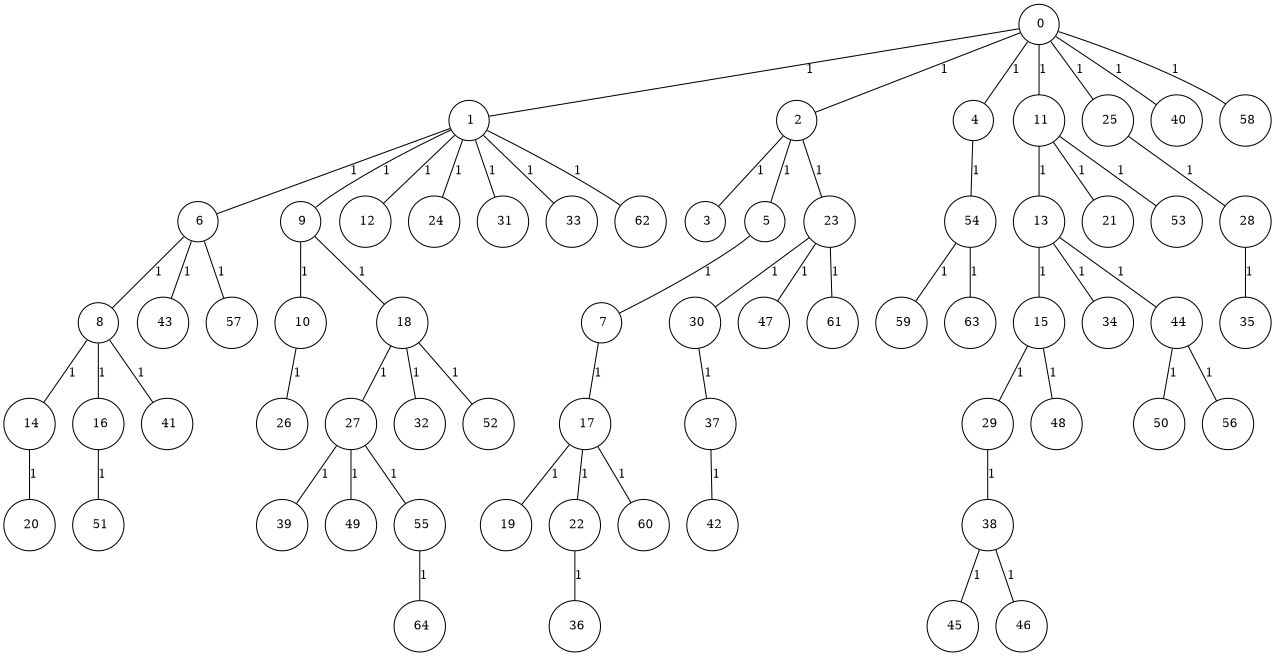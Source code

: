 graph G {
size="8.5,11;"
ratio = "expand;"
fixedsize="true;"
overlap="scale;"
node[shape=circle,width=.12,hight=.12,fontsize=12]
edge[fontsize=12]

0[label=" 0" color=black, pos="0.27420511,1.0660465!"];
1[label=" 1" color=black, pos="1.8196725,2.7588217!"];
2[label=" 2" color=black, pos="1.7167392,2.5048178!"];
3[label=" 3" color=black, pos="1.9529345,1.4369967!"];
4[label=" 4" color=black, pos="1.5052034,1.725326!"];
5[label=" 5" color=black, pos="0.24363192,2.6274813!"];
6[label=" 6" color=black, pos="0.4461863,1.4771243!"];
7[label=" 7" color=black, pos="0.19085254,0.57400943!"];
8[label=" 8" color=black, pos="1.0245912,2.0214869!"];
9[label=" 9" color=black, pos="2.9891807,0.20809655!"];
10[label=" 10" color=black, pos="2.8785583,0.55206316!"];
11[label=" 11" color=black, pos="1.1541605,0.50926367!"];
12[label=" 12" color=black, pos="2.3314137,2.7008181!"];
13[label=" 13" color=black, pos="0.98580672,2.5302756!"];
14[label=" 14" color=black, pos="1.3028469,0.12828427!"];
15[label=" 15" color=black, pos="1.2263797,1.9587571!"];
16[label=" 16" color=black, pos="0.34234962,2.0952347!"];
17[label=" 17" color=black, pos="0.76055258,2.0374502!"];
18[label=" 18" color=black, pos="1.0162456,1.4706037!"];
19[label=" 19" color=black, pos="0.57857318,1.8297699!"];
20[label=" 20" color=black, pos="1.214457,1.4850325!"];
21[label=" 21" color=black, pos="2.8588874,2.6322568!"];
22[label=" 22" color=black, pos="0.022707954,0.65543374!"];
23[label=" 23" color=black, pos="0.46283477,0.50005852!"];
24[label=" 24" color=black, pos="2.5944348,1.1367147!"];
25[label=" 25" color=black, pos="1.8986244,0.99409829!"];
26[label=" 26" color=black, pos="2.7636783,1.085276!"];
27[label=" 27" color=black, pos="1.4445694,0.25223831!"];
28[label=" 28" color=black, pos="0.4456339,1.8592902!"];
29[label=" 29" color=black, pos="1.7525789,0.4662556!"];
30[label=" 30" color=black, pos="0.2520881,1.0243745!"];
31[label=" 31" color=black, pos="2.7358802,0.52010725!"];
32[label=" 32" color=black, pos="0.11972618,0.68530236!"];
33[label=" 33" color=black, pos="0.83098684,2.9332205!"];
34[label=" 34" color=black, pos="0.14410268,0.93691652!"];
35[label=" 35" color=black, pos="2.9335424,1.2476986!"];
36[label=" 36" color=black, pos="1.9264257,0.68369759!"];
37[label=" 37" color=black, pos="0.59853587,1.4542914!"];
38[label=" 38" color=black, pos="0.27164252,1.5655468!"];
39[label=" 39" color=black, pos="2.0030989,0.33783766!"];
40[label=" 40" color=black, pos="1.742476,2.1411756!"];
41[label=" 41" color=black, pos="1.7025407,1.1681279!"];
42[label=" 42" color=black, pos="0.092892617,1.4353155!"];
43[label=" 43" color=black, pos="1.2941993,0.40561129!"];
44[label=" 44" color=black, pos="2.7900029,0.89962952!"];
45[label=" 45" color=black, pos="0.23926206,2.2391627!"];
46[label=" 46" color=black, pos="0.83258685,0.51842727!"];
47[label=" 47" color=black, pos="0.89036362,0.95851082!"];
48[label=" 48" color=black, pos="1.8794049,1.2063025!"];
49[label=" 49" color=black, pos="2.1740826,1.428589!"];
50[label=" 50" color=black, pos="0.47947491,2.2934102!"];
51[label=" 51" color=black, pos="2.5469185,2.9942992!"];
52[label=" 52" color=black, pos="1.7883304,2.7254601!"];
53[label=" 53" color=black, pos="2.2478496,0.53849701!"];
54[label=" 54" color=black, pos="0.76933237,1.9161222!"];
55[label=" 55" color=black, pos="2.9131892,0.29253563!"];
56[label=" 56" color=black, pos="2.9743195,1.3745398!"];
57[label=" 57" color=black, pos="2.8732686,1.4153773!"];
58[label=" 58" color=black, pos="2.6670332,0.1264177!"];
59[label=" 59" color=black, pos="0.40780903,1.550873!"];
60[label=" 60" color=black, pos="0.014645573,2.2237318!"];
61[label=" 61" color=black, pos="2.240956,2.3429317!"];
62[label=" 62" color=black, pos="1.8191531,1.6699843!"];
63[label=" 63" color=black, pos="2.133687,1.5249365!"];
64[label=" 64" color=black, pos="1.4613581,1.2564087!"];
0--1[label="1"]
0--2[label="1"]
0--4[label="1"]
0--11[label="1"]
0--25[label="1"]
0--40[label="1"]
0--58[label="1"]
1--6[label="1"]
1--9[label="1"]
1--12[label="1"]
1--24[label="1"]
1--31[label="1"]
1--33[label="1"]
1--62[label="1"]
2--3[label="1"]
2--5[label="1"]
2--23[label="1"]
4--54[label="1"]
5--7[label="1"]
6--8[label="1"]
6--43[label="1"]
6--57[label="1"]
7--17[label="1"]
8--14[label="1"]
8--16[label="1"]
8--41[label="1"]
9--10[label="1"]
9--18[label="1"]
10--26[label="1"]
11--13[label="1"]
11--21[label="1"]
11--53[label="1"]
13--15[label="1"]
13--34[label="1"]
13--44[label="1"]
14--20[label="1"]
15--29[label="1"]
15--48[label="1"]
16--51[label="1"]
17--19[label="1"]
17--22[label="1"]
17--60[label="1"]
18--27[label="1"]
18--32[label="1"]
18--52[label="1"]
22--36[label="1"]
23--30[label="1"]
23--47[label="1"]
23--61[label="1"]
25--28[label="1"]
27--39[label="1"]
27--49[label="1"]
27--55[label="1"]
28--35[label="1"]
29--38[label="1"]
30--37[label="1"]
37--42[label="1"]
38--45[label="1"]
38--46[label="1"]
44--50[label="1"]
44--56[label="1"]
54--59[label="1"]
54--63[label="1"]
55--64[label="1"]

}
